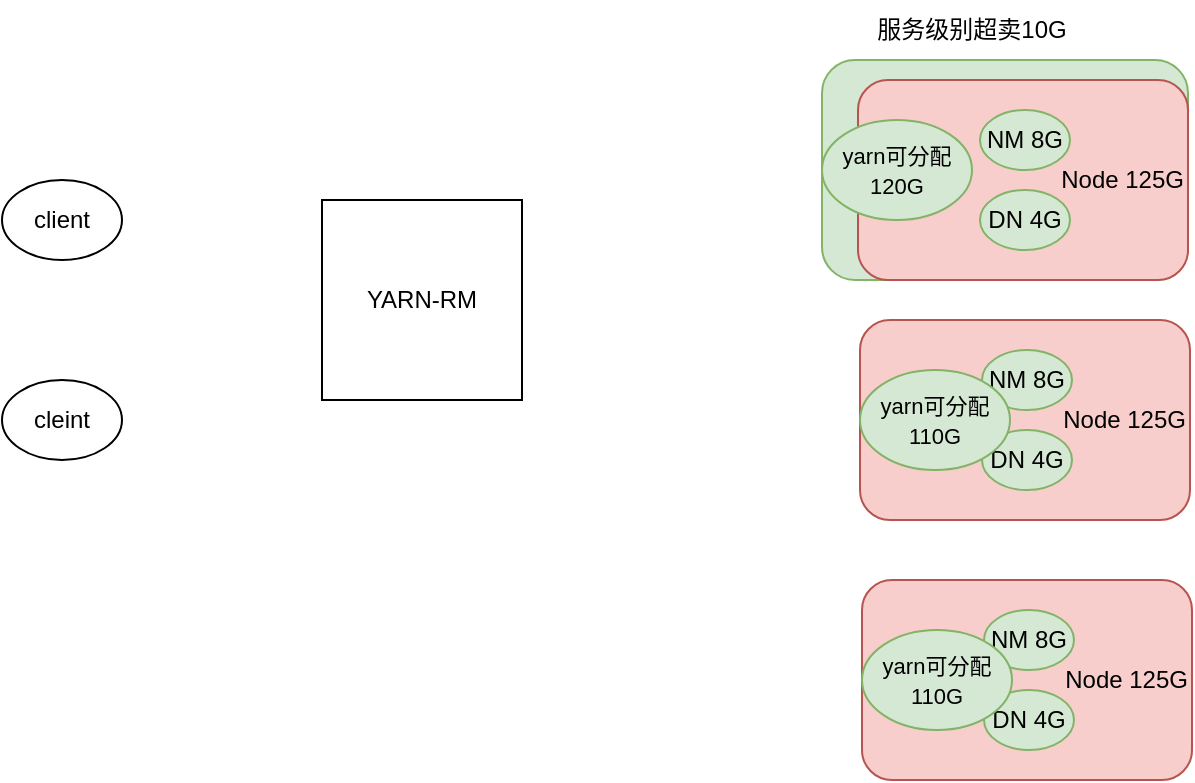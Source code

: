 <mxfile version="27.0.9">
  <diagram name="第 1 页" id="b-wFFnTidDRVDTVF9fiY">
    <mxGraphModel dx="983" dy="530" grid="1" gridSize="10" guides="1" tooltips="1" connect="1" arrows="1" fold="1" page="1" pageScale="1" pageWidth="827" pageHeight="1169" math="0" shadow="0">
      <root>
        <mxCell id="0" />
        <mxCell id="1" parent="0" />
        <mxCell id="ZLMe1sIbapqyTCxvVwkS-2" value="client" style="ellipse;whiteSpace=wrap;html=1;" vertex="1" parent="1">
          <mxGeometry x="60" y="180" width="60" height="40" as="geometry" />
        </mxCell>
        <mxCell id="ZLMe1sIbapqyTCxvVwkS-3" value="YARN-RM" style="whiteSpace=wrap;html=1;aspect=fixed;" vertex="1" parent="1">
          <mxGeometry x="220" y="190" width="100" height="100" as="geometry" />
        </mxCell>
        <mxCell id="ZLMe1sIbapqyTCxvVwkS-4" value="" style="rounded=1;whiteSpace=wrap;html=1;fillColor=#d5e8d4;strokeColor=#82b366;" vertex="1" parent="1">
          <mxGeometry x="470" y="120" width="183" height="110" as="geometry" />
        </mxCell>
        <mxCell id="ZLMe1sIbapqyTCxvVwkS-1" value="&lt;blockquote style=&quot;margin: 0 0 0 40px; border: none; padding: 0px;&quot;&gt;Node 125G&lt;/blockquote&gt;" style="rounded=1;whiteSpace=wrap;html=1;align=right;fillColor=#f8cecc;strokeColor=#b85450;" vertex="1" parent="1">
          <mxGeometry x="488" y="130" width="165" height="100" as="geometry" />
        </mxCell>
        <mxCell id="ZLMe1sIbapqyTCxvVwkS-5" value="cleint" style="ellipse;whiteSpace=wrap;html=1;" vertex="1" parent="1">
          <mxGeometry x="60" y="280" width="60" height="40" as="geometry" />
        </mxCell>
        <mxCell id="ZLMe1sIbapqyTCxvVwkS-8" value="NM 8G" style="ellipse;whiteSpace=wrap;html=1;fillColor=#d5e8d4;strokeColor=#82b366;" vertex="1" parent="1">
          <mxGeometry x="549" y="145" width="45" height="30" as="geometry" />
        </mxCell>
        <mxCell id="ZLMe1sIbapqyTCxvVwkS-9" value="DN 4G" style="ellipse;whiteSpace=wrap;html=1;fillColor=#d5e8d4;strokeColor=#82b366;" vertex="1" parent="1">
          <mxGeometry x="549" y="185" width="45" height="30" as="geometry" />
        </mxCell>
        <mxCell id="ZLMe1sIbapqyTCxvVwkS-10" value="&lt;font style=&quot;font-size: 11px;&quot;&gt;yarn可分配 120G&lt;/font&gt;" style="ellipse;whiteSpace=wrap;html=1;fillColor=#d5e8d4;strokeColor=#82b366;" vertex="1" parent="1">
          <mxGeometry x="470" y="150" width="75" height="50" as="geometry" />
        </mxCell>
        <mxCell id="ZLMe1sIbapqyTCxvVwkS-11" value="服务级别超卖10G" style="text;html=1;align=center;verticalAlign=middle;whiteSpace=wrap;rounded=0;" vertex="1" parent="1">
          <mxGeometry x="480" y="90" width="130" height="30" as="geometry" />
        </mxCell>
        <mxCell id="ZLMe1sIbapqyTCxvVwkS-18" value="&lt;blockquote style=&quot;margin: 0 0 0 40px; border: none; padding: 0px;&quot;&gt;Node 125G&lt;/blockquote&gt;" style="rounded=1;whiteSpace=wrap;html=1;align=right;fillColor=#f8cecc;strokeColor=#b85450;" vertex="1" parent="1">
          <mxGeometry x="489" y="250" width="165" height="100" as="geometry" />
        </mxCell>
        <mxCell id="ZLMe1sIbapqyTCxvVwkS-19" value="NM 8G" style="ellipse;whiteSpace=wrap;html=1;fillColor=#d5e8d4;strokeColor=#82b366;" vertex="1" parent="1">
          <mxGeometry x="550" y="265" width="45" height="30" as="geometry" />
        </mxCell>
        <mxCell id="ZLMe1sIbapqyTCxvVwkS-20" value="DN 4G" style="ellipse;whiteSpace=wrap;html=1;fillColor=#d5e8d4;strokeColor=#82b366;" vertex="1" parent="1">
          <mxGeometry x="550" y="305" width="45" height="30" as="geometry" />
        </mxCell>
        <mxCell id="ZLMe1sIbapqyTCxvVwkS-21" value="&lt;font style=&quot;font-size: 11px;&quot;&gt;yarn可分配 110G&lt;/font&gt;" style="ellipse;whiteSpace=wrap;html=1;fillColor=#d5e8d4;strokeColor=#82b366;" vertex="1" parent="1">
          <mxGeometry x="489" y="275" width="75" height="50" as="geometry" />
        </mxCell>
        <mxCell id="ZLMe1sIbapqyTCxvVwkS-22" value="&lt;blockquote style=&quot;margin: 0 0 0 40px; border: none; padding: 0px;&quot;&gt;Node 125G&lt;/blockquote&gt;" style="rounded=1;whiteSpace=wrap;html=1;align=right;fillColor=#f8cecc;strokeColor=#b85450;" vertex="1" parent="1">
          <mxGeometry x="490" y="380" width="165" height="100" as="geometry" />
        </mxCell>
        <mxCell id="ZLMe1sIbapqyTCxvVwkS-23" value="NM 8G" style="ellipse;whiteSpace=wrap;html=1;fillColor=#d5e8d4;strokeColor=#82b366;" vertex="1" parent="1">
          <mxGeometry x="551" y="395" width="45" height="30" as="geometry" />
        </mxCell>
        <mxCell id="ZLMe1sIbapqyTCxvVwkS-24" value="DN 4G" style="ellipse;whiteSpace=wrap;html=1;fillColor=#d5e8d4;strokeColor=#82b366;" vertex="1" parent="1">
          <mxGeometry x="551" y="435" width="45" height="30" as="geometry" />
        </mxCell>
        <mxCell id="ZLMe1sIbapqyTCxvVwkS-25" value="&lt;font style=&quot;font-size: 11px;&quot;&gt;yarn可分配 110G&lt;/font&gt;" style="ellipse;whiteSpace=wrap;html=1;fillColor=#d5e8d4;strokeColor=#82b366;" vertex="1" parent="1">
          <mxGeometry x="490" y="405" width="75" height="50" as="geometry" />
        </mxCell>
      </root>
    </mxGraphModel>
  </diagram>
</mxfile>

